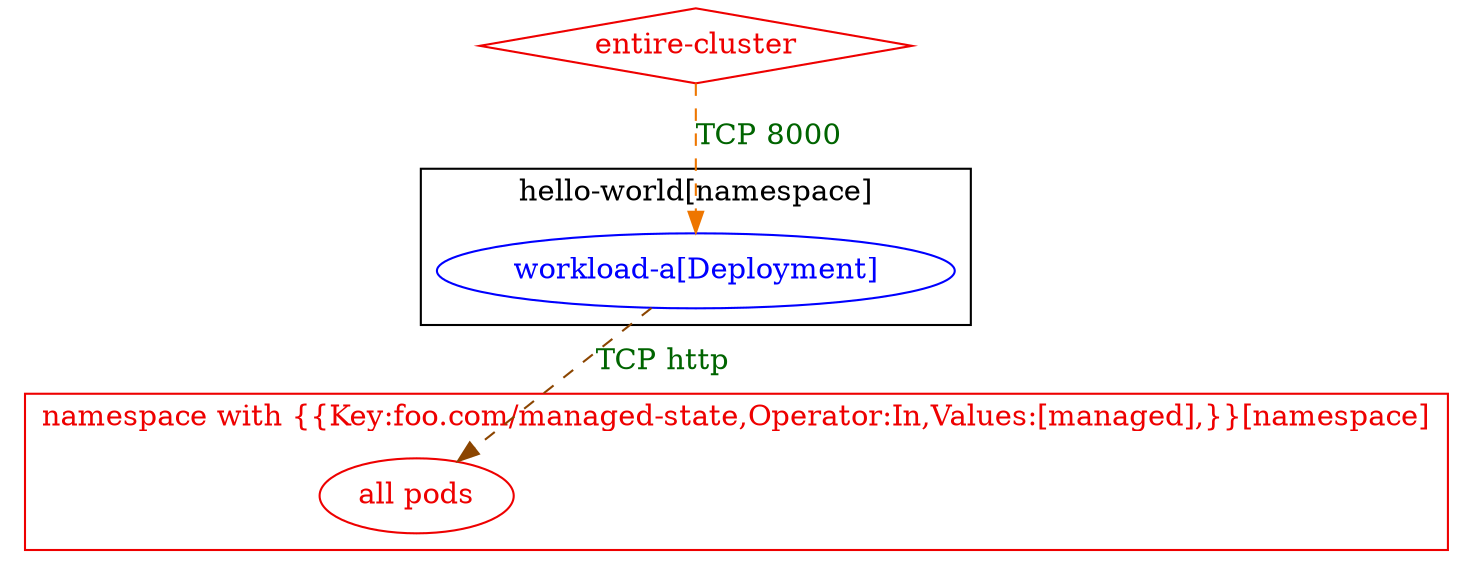 digraph {
	subgraph "cluster_hello_world[namespace]" {
		color="black"
		fontcolor="black"
		"hello-world/workload-a[Deployment]" [label="workload-a[Deployment]" color="blue" fontcolor="blue"]
		label="hello-world[namespace]"
	}
	subgraph "cluster_namespace with {{Key:foo.com/managed_state,Operator:In,Values:[managed],}}[namespace]" {
		color="red2"
		fontcolor="red2"
		"all pods_in_namespace with {{Key:foo.com/managed-state,Operator:In,Values:[managed],}}" [label="all pods" color="red2" fontcolor="red2"]
		label="namespace with {{Key:foo.com/managed-state,Operator:In,Values:[managed],}}[namespace]"
	}
	"entire-cluster" [label="entire-cluster" color="red2" fontcolor="red2" shape=diamond]
	"entire-cluster" -> "hello-world/workload-a[Deployment]" [label="TCP 8000" color="darkorange2" fontcolor="darkgreen" weight=1 style=dashed]
	"hello-world/workload-a[Deployment]" -> "all pods_in_namespace with {{Key:foo.com/managed-state,Operator:In,Values:[managed],}}" [label="TCP http" color="darkorange4" fontcolor="darkgreen" weight=0.5 style=dashed]
}